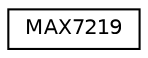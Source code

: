 digraph "Graphical Class Hierarchy"
{
  edge [fontname="Helvetica",fontsize="10",labelfontname="Helvetica",labelfontsize="10"];
  node [fontname="Helvetica",fontsize="10",shape=record];
  rankdir="LR";
  Node0 [label="MAX7219",height=0.2,width=0.4,color="black", fillcolor="white", style="filled",URL="$class_m_a_x7219.html",tooltip="MAX7219 and MAX7221 controller. "];
}
